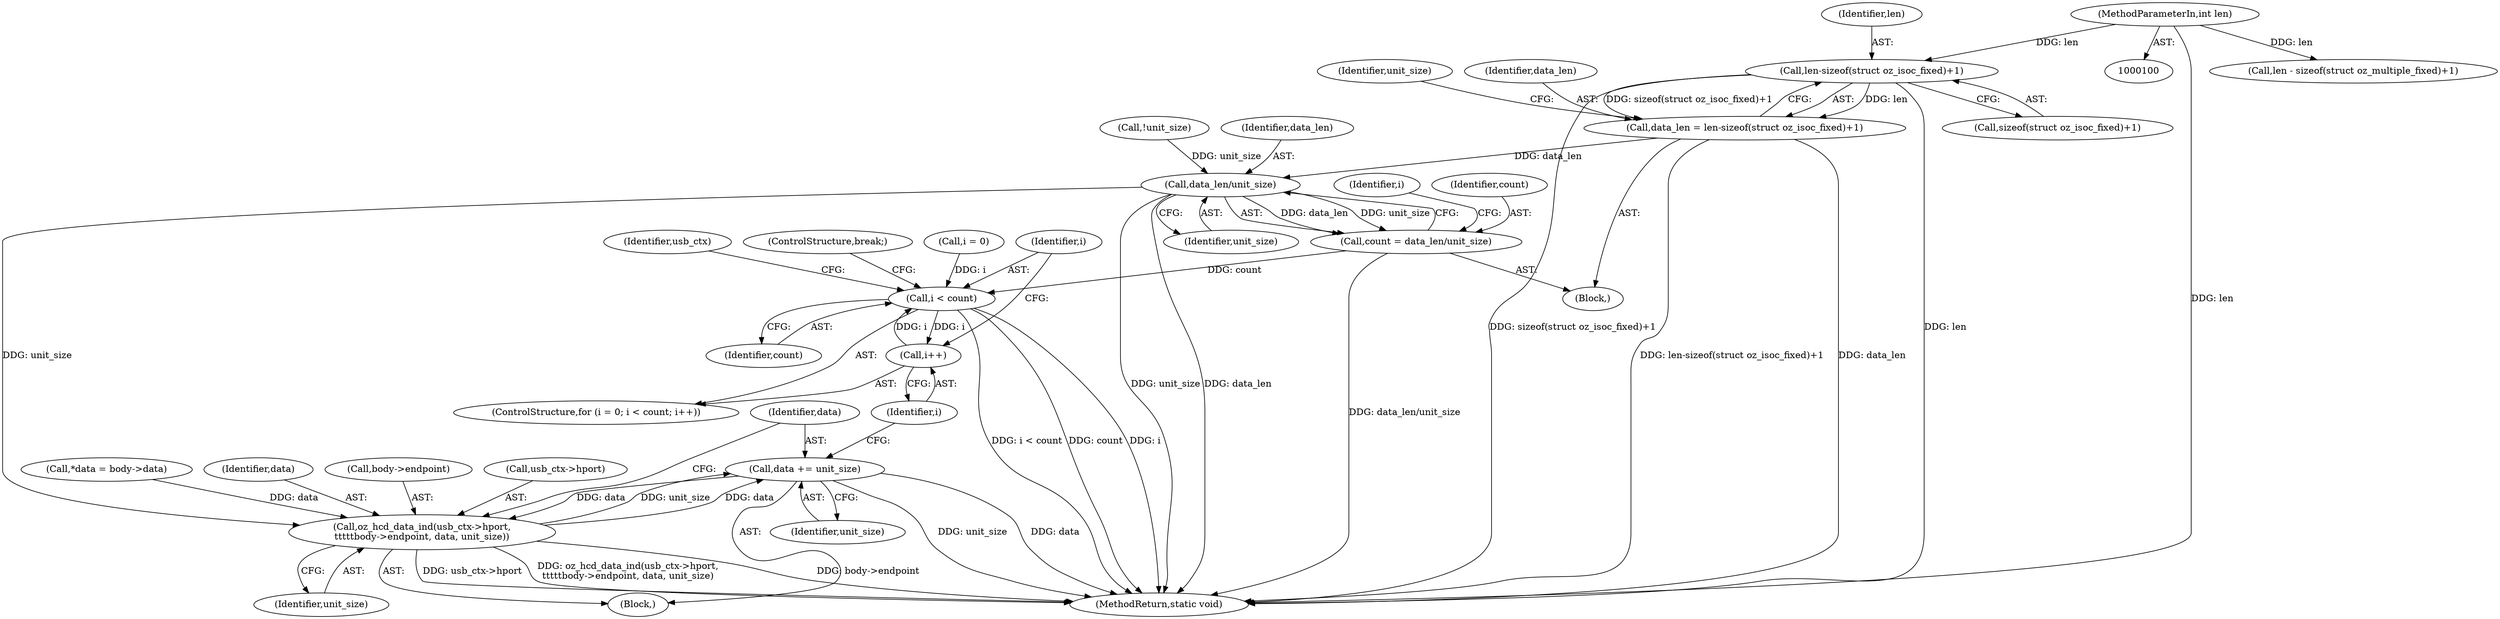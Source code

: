 digraph "0_linux_04bf464a5dfd9ade0dda918e44366c2c61fce80b@API" {
"1000181" [label="(Call,len-sizeof(struct oz_isoc_fixed)+1)"];
"1000103" [label="(MethodParameterIn,int len)"];
"1000179" [label="(Call,data_len = len-sizeof(struct oz_isoc_fixed)+1)"];
"1000207" [label="(Call,data_len/unit_size)"];
"1000205" [label="(Call,count = data_len/unit_size)"];
"1000214" [label="(Call,i < count)"];
"1000217" [label="(Call,i++)"];
"1000220" [label="(Call,oz_hcd_data_ind(usb_ctx->hport,\n\t\t\t\t\tbody->endpoint, data, unit_size))"];
"1000229" [label="(Call,data += unit_size)"];
"1000222" [label="(Identifier,usb_ctx)"];
"1000231" [label="(Identifier,unit_size)"];
"1000180" [label="(Identifier,data_len)"];
"1000205" [label="(Call,count = data_len/unit_size)"];
"1000194" [label="(Call,*data = body->data)"];
"1000171" [label="(Block,)"];
"1000227" [label="(Identifier,data)"];
"1000232" [label="(ControlStructure,break;)"];
"1000181" [label="(Call,len-sizeof(struct oz_isoc_fixed)+1)"];
"1000228" [label="(Identifier,unit_size)"];
"1000179" [label="(Call,data_len = len-sizeof(struct oz_isoc_fixed)+1)"];
"1000229" [label="(Call,data += unit_size)"];
"1000183" [label="(Call,sizeof(struct oz_isoc_fixed)+1)"];
"1000103" [label="(MethodParameterIn,int len)"];
"1000214" [label="(Call,i < count)"];
"1000189" [label="(Identifier,unit_size)"];
"1000224" [label="(Call,body->endpoint)"];
"1000221" [label="(Call,usb_ctx->hport)"];
"1000233" [label="(MethodReturn,static void)"];
"1000215" [label="(Identifier,i)"];
"1000219" [label="(Block,)"];
"1000217" [label="(Call,i++)"];
"1000207" [label="(Call,data_len/unit_size)"];
"1000202" [label="(Call,!unit_size)"];
"1000220" [label="(Call,oz_hcd_data_ind(usb_ctx->hport,\n\t\t\t\t\tbody->endpoint, data, unit_size))"];
"1000209" [label="(Identifier,unit_size)"];
"1000140" [label="(Call,len - sizeof(struct oz_multiple_fixed)+1)"];
"1000218" [label="(Identifier,i)"];
"1000212" [label="(Identifier,i)"];
"1000210" [label="(ControlStructure,for (i = 0; i < count; i++))"];
"1000182" [label="(Identifier,len)"];
"1000208" [label="(Identifier,data_len)"];
"1000216" [label="(Identifier,count)"];
"1000206" [label="(Identifier,count)"];
"1000230" [label="(Identifier,data)"];
"1000211" [label="(Call,i = 0)"];
"1000181" -> "1000179"  [label="AST: "];
"1000181" -> "1000183"  [label="CFG: "];
"1000182" -> "1000181"  [label="AST: "];
"1000183" -> "1000181"  [label="AST: "];
"1000179" -> "1000181"  [label="CFG: "];
"1000181" -> "1000233"  [label="DDG: sizeof(struct oz_isoc_fixed)+1"];
"1000181" -> "1000233"  [label="DDG: len"];
"1000181" -> "1000179"  [label="DDG: len"];
"1000181" -> "1000179"  [label="DDG: sizeof(struct oz_isoc_fixed)+1"];
"1000103" -> "1000181"  [label="DDG: len"];
"1000103" -> "1000100"  [label="AST: "];
"1000103" -> "1000233"  [label="DDG: len"];
"1000103" -> "1000140"  [label="DDG: len"];
"1000179" -> "1000171"  [label="AST: "];
"1000180" -> "1000179"  [label="AST: "];
"1000189" -> "1000179"  [label="CFG: "];
"1000179" -> "1000233"  [label="DDG: len-sizeof(struct oz_isoc_fixed)+1"];
"1000179" -> "1000233"  [label="DDG: data_len"];
"1000179" -> "1000207"  [label="DDG: data_len"];
"1000207" -> "1000205"  [label="AST: "];
"1000207" -> "1000209"  [label="CFG: "];
"1000208" -> "1000207"  [label="AST: "];
"1000209" -> "1000207"  [label="AST: "];
"1000205" -> "1000207"  [label="CFG: "];
"1000207" -> "1000233"  [label="DDG: data_len"];
"1000207" -> "1000233"  [label="DDG: unit_size"];
"1000207" -> "1000205"  [label="DDG: data_len"];
"1000207" -> "1000205"  [label="DDG: unit_size"];
"1000202" -> "1000207"  [label="DDG: unit_size"];
"1000207" -> "1000220"  [label="DDG: unit_size"];
"1000205" -> "1000171"  [label="AST: "];
"1000206" -> "1000205"  [label="AST: "];
"1000212" -> "1000205"  [label="CFG: "];
"1000205" -> "1000233"  [label="DDG: data_len/unit_size"];
"1000205" -> "1000214"  [label="DDG: count"];
"1000214" -> "1000210"  [label="AST: "];
"1000214" -> "1000216"  [label="CFG: "];
"1000215" -> "1000214"  [label="AST: "];
"1000216" -> "1000214"  [label="AST: "];
"1000222" -> "1000214"  [label="CFG: "];
"1000232" -> "1000214"  [label="CFG: "];
"1000214" -> "1000233"  [label="DDG: count"];
"1000214" -> "1000233"  [label="DDG: i < count"];
"1000214" -> "1000233"  [label="DDG: i"];
"1000217" -> "1000214"  [label="DDG: i"];
"1000211" -> "1000214"  [label="DDG: i"];
"1000214" -> "1000217"  [label="DDG: i"];
"1000217" -> "1000210"  [label="AST: "];
"1000217" -> "1000218"  [label="CFG: "];
"1000218" -> "1000217"  [label="AST: "];
"1000215" -> "1000217"  [label="CFG: "];
"1000220" -> "1000219"  [label="AST: "];
"1000220" -> "1000228"  [label="CFG: "];
"1000221" -> "1000220"  [label="AST: "];
"1000224" -> "1000220"  [label="AST: "];
"1000227" -> "1000220"  [label="AST: "];
"1000228" -> "1000220"  [label="AST: "];
"1000230" -> "1000220"  [label="CFG: "];
"1000220" -> "1000233"  [label="DDG: usb_ctx->hport"];
"1000220" -> "1000233"  [label="DDG: oz_hcd_data_ind(usb_ctx->hport,\n\t\t\t\t\tbody->endpoint, data, unit_size)"];
"1000220" -> "1000233"  [label="DDG: body->endpoint"];
"1000194" -> "1000220"  [label="DDG: data"];
"1000229" -> "1000220"  [label="DDG: data"];
"1000220" -> "1000229"  [label="DDG: unit_size"];
"1000220" -> "1000229"  [label="DDG: data"];
"1000229" -> "1000219"  [label="AST: "];
"1000229" -> "1000231"  [label="CFG: "];
"1000230" -> "1000229"  [label="AST: "];
"1000231" -> "1000229"  [label="AST: "];
"1000218" -> "1000229"  [label="CFG: "];
"1000229" -> "1000233"  [label="DDG: unit_size"];
"1000229" -> "1000233"  [label="DDG: data"];
}
